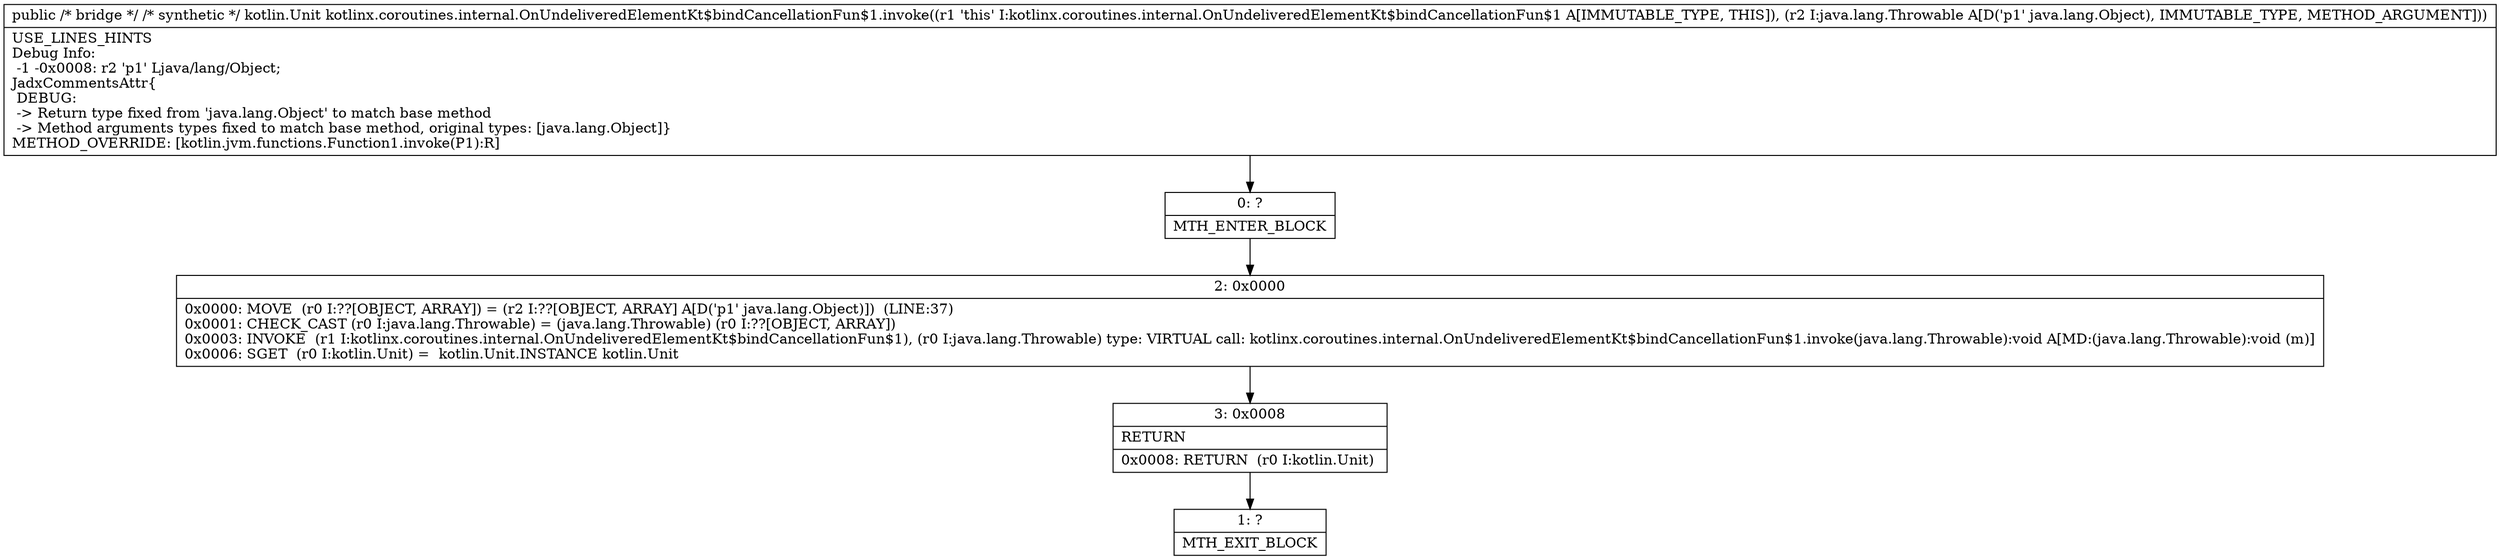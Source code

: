 digraph "CFG forkotlinx.coroutines.internal.OnUndeliveredElementKt$bindCancellationFun$1.invoke(Ljava\/lang\/Object;)Ljava\/lang\/Object;" {
Node_0 [shape=record,label="{0\:\ ?|MTH_ENTER_BLOCK\l}"];
Node_2 [shape=record,label="{2\:\ 0x0000|0x0000: MOVE  (r0 I:??[OBJECT, ARRAY]) = (r2 I:??[OBJECT, ARRAY] A[D('p1' java.lang.Object)])  (LINE:37)\l0x0001: CHECK_CAST (r0 I:java.lang.Throwable) = (java.lang.Throwable) (r0 I:??[OBJECT, ARRAY]) \l0x0003: INVOKE  (r1 I:kotlinx.coroutines.internal.OnUndeliveredElementKt$bindCancellationFun$1), (r0 I:java.lang.Throwable) type: VIRTUAL call: kotlinx.coroutines.internal.OnUndeliveredElementKt$bindCancellationFun$1.invoke(java.lang.Throwable):void A[MD:(java.lang.Throwable):void (m)]\l0x0006: SGET  (r0 I:kotlin.Unit) =  kotlin.Unit.INSTANCE kotlin.Unit \l}"];
Node_3 [shape=record,label="{3\:\ 0x0008|RETURN\l|0x0008: RETURN  (r0 I:kotlin.Unit) \l}"];
Node_1 [shape=record,label="{1\:\ ?|MTH_EXIT_BLOCK\l}"];
MethodNode[shape=record,label="{public \/* bridge *\/ \/* synthetic *\/ kotlin.Unit kotlinx.coroutines.internal.OnUndeliveredElementKt$bindCancellationFun$1.invoke((r1 'this' I:kotlinx.coroutines.internal.OnUndeliveredElementKt$bindCancellationFun$1 A[IMMUTABLE_TYPE, THIS]), (r2 I:java.lang.Throwable A[D('p1' java.lang.Object), IMMUTABLE_TYPE, METHOD_ARGUMENT]))  | USE_LINES_HINTS\lDebug Info:\l  \-1 \-0x0008: r2 'p1' Ljava\/lang\/Object;\lJadxCommentsAttr\{\l DEBUG: \l \-\> Return type fixed from 'java.lang.Object' to match base method\l \-\> Method arguments types fixed to match base method, original types: [java.lang.Object]\}\lMETHOD_OVERRIDE: [kotlin.jvm.functions.Function1.invoke(P1):R]\l}"];
MethodNode -> Node_0;Node_0 -> Node_2;
Node_2 -> Node_3;
Node_3 -> Node_1;
}

